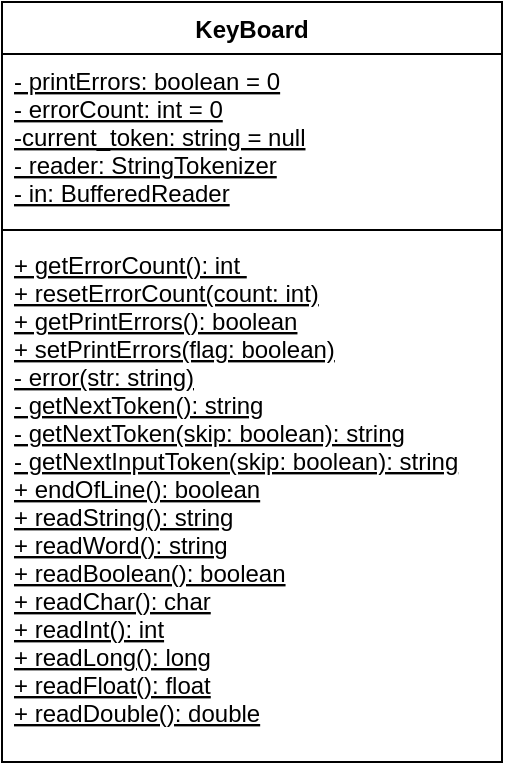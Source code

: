 <mxfile version="14.5.1" type="device"><diagram id="IX2v5dt4UW7y-JrlxrAg" name="Pagina-1"><mxGraphModel dx="499" dy="-363" grid="1" gridSize="10" guides="1" tooltips="1" connect="1" arrows="1" fold="1" page="1" pageScale="1" pageWidth="827" pageHeight="1169" math="0" shadow="0"><root><mxCell id="0"/><mxCell id="1" parent="0"/><mxCell id="rEa2eT_0liunFboyqINa-1" value="KeyBoard" style="swimlane;fontStyle=1;align=center;verticalAlign=top;childLayout=stackLayout;horizontal=1;startSize=26;horizontalStack=0;resizeParent=1;resizeParentMax=0;resizeLast=0;collapsible=1;marginBottom=0;" parent="1" vertex="1"><mxGeometry x="1170" y="1360" width="250" height="380" as="geometry"/></mxCell><mxCell id="rEa2eT_0liunFboyqINa-2" value="- printErrors: boolean = 0&#10;- errorCount: int = 0&#10;-current_token: string = null&#10;- reader: StringTokenizer&#10;- in: BufferedReader" style="text;strokeColor=none;fillColor=none;align=left;verticalAlign=top;spacingLeft=4;spacingRight=4;overflow=hidden;rotatable=0;points=[[0,0.5],[1,0.5]];portConstraint=eastwest;fontStyle=4" parent="rEa2eT_0liunFboyqINa-1" vertex="1"><mxGeometry y="26" width="250" height="84" as="geometry"/></mxCell><mxCell id="rEa2eT_0liunFboyqINa-3" value="" style="line;strokeWidth=1;fillColor=none;align=left;verticalAlign=middle;spacingTop=-1;spacingLeft=3;spacingRight=3;rotatable=0;labelPosition=right;points=[];portConstraint=eastwest;" parent="rEa2eT_0liunFboyqINa-1" vertex="1"><mxGeometry y="110" width="250" height="8" as="geometry"/></mxCell><mxCell id="rEa2eT_0liunFboyqINa-4" value="+ getErrorCount(): int &#10;+ resetErrorCount(count: int)&#10;+ getPrintErrors(): boolean&#10;+ setPrintErrors(flag: boolean)&#10;- error(str: string)&#10;- getNextToken(): string&#10;- getNextToken(skip: boolean): string&#10;- getNextInputToken(skip: boolean): string&#10;+ endOfLine(): boolean&#10;+ readString(): string&#10;+ readWord(): string&#10;+ readBoolean(): boolean&#10;+ readChar(): char&#10;+ readInt(): int&#10;+ readLong(): long&#10;+ readFloat(): float&#10;+ readDouble(): double&#10;&#10;" style="text;strokeColor=none;fillColor=none;align=left;verticalAlign=top;spacingLeft=4;spacingRight=4;overflow=hidden;rotatable=0;points=[[0,0.5],[1,0.5]];portConstraint=eastwest;fontStyle=4" parent="rEa2eT_0liunFboyqINa-1" vertex="1"><mxGeometry y="118" width="250" height="262" as="geometry"/></mxCell></root></mxGraphModel></diagram></mxfile>